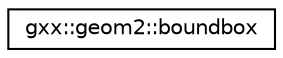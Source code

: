 digraph "Graphical Class Hierarchy"
{
  edge [fontname="Helvetica",fontsize="10",labelfontname="Helvetica",labelfontsize="10"];
  node [fontname="Helvetica",fontsize="10",shape=record];
  rankdir="LR";
  Node1 [label="gxx::geom2::boundbox",height=0.2,width=0.4,color="black", fillcolor="white", style="filled",URL="$structgxx_1_1geom2_1_1boundbox.html"];
}
